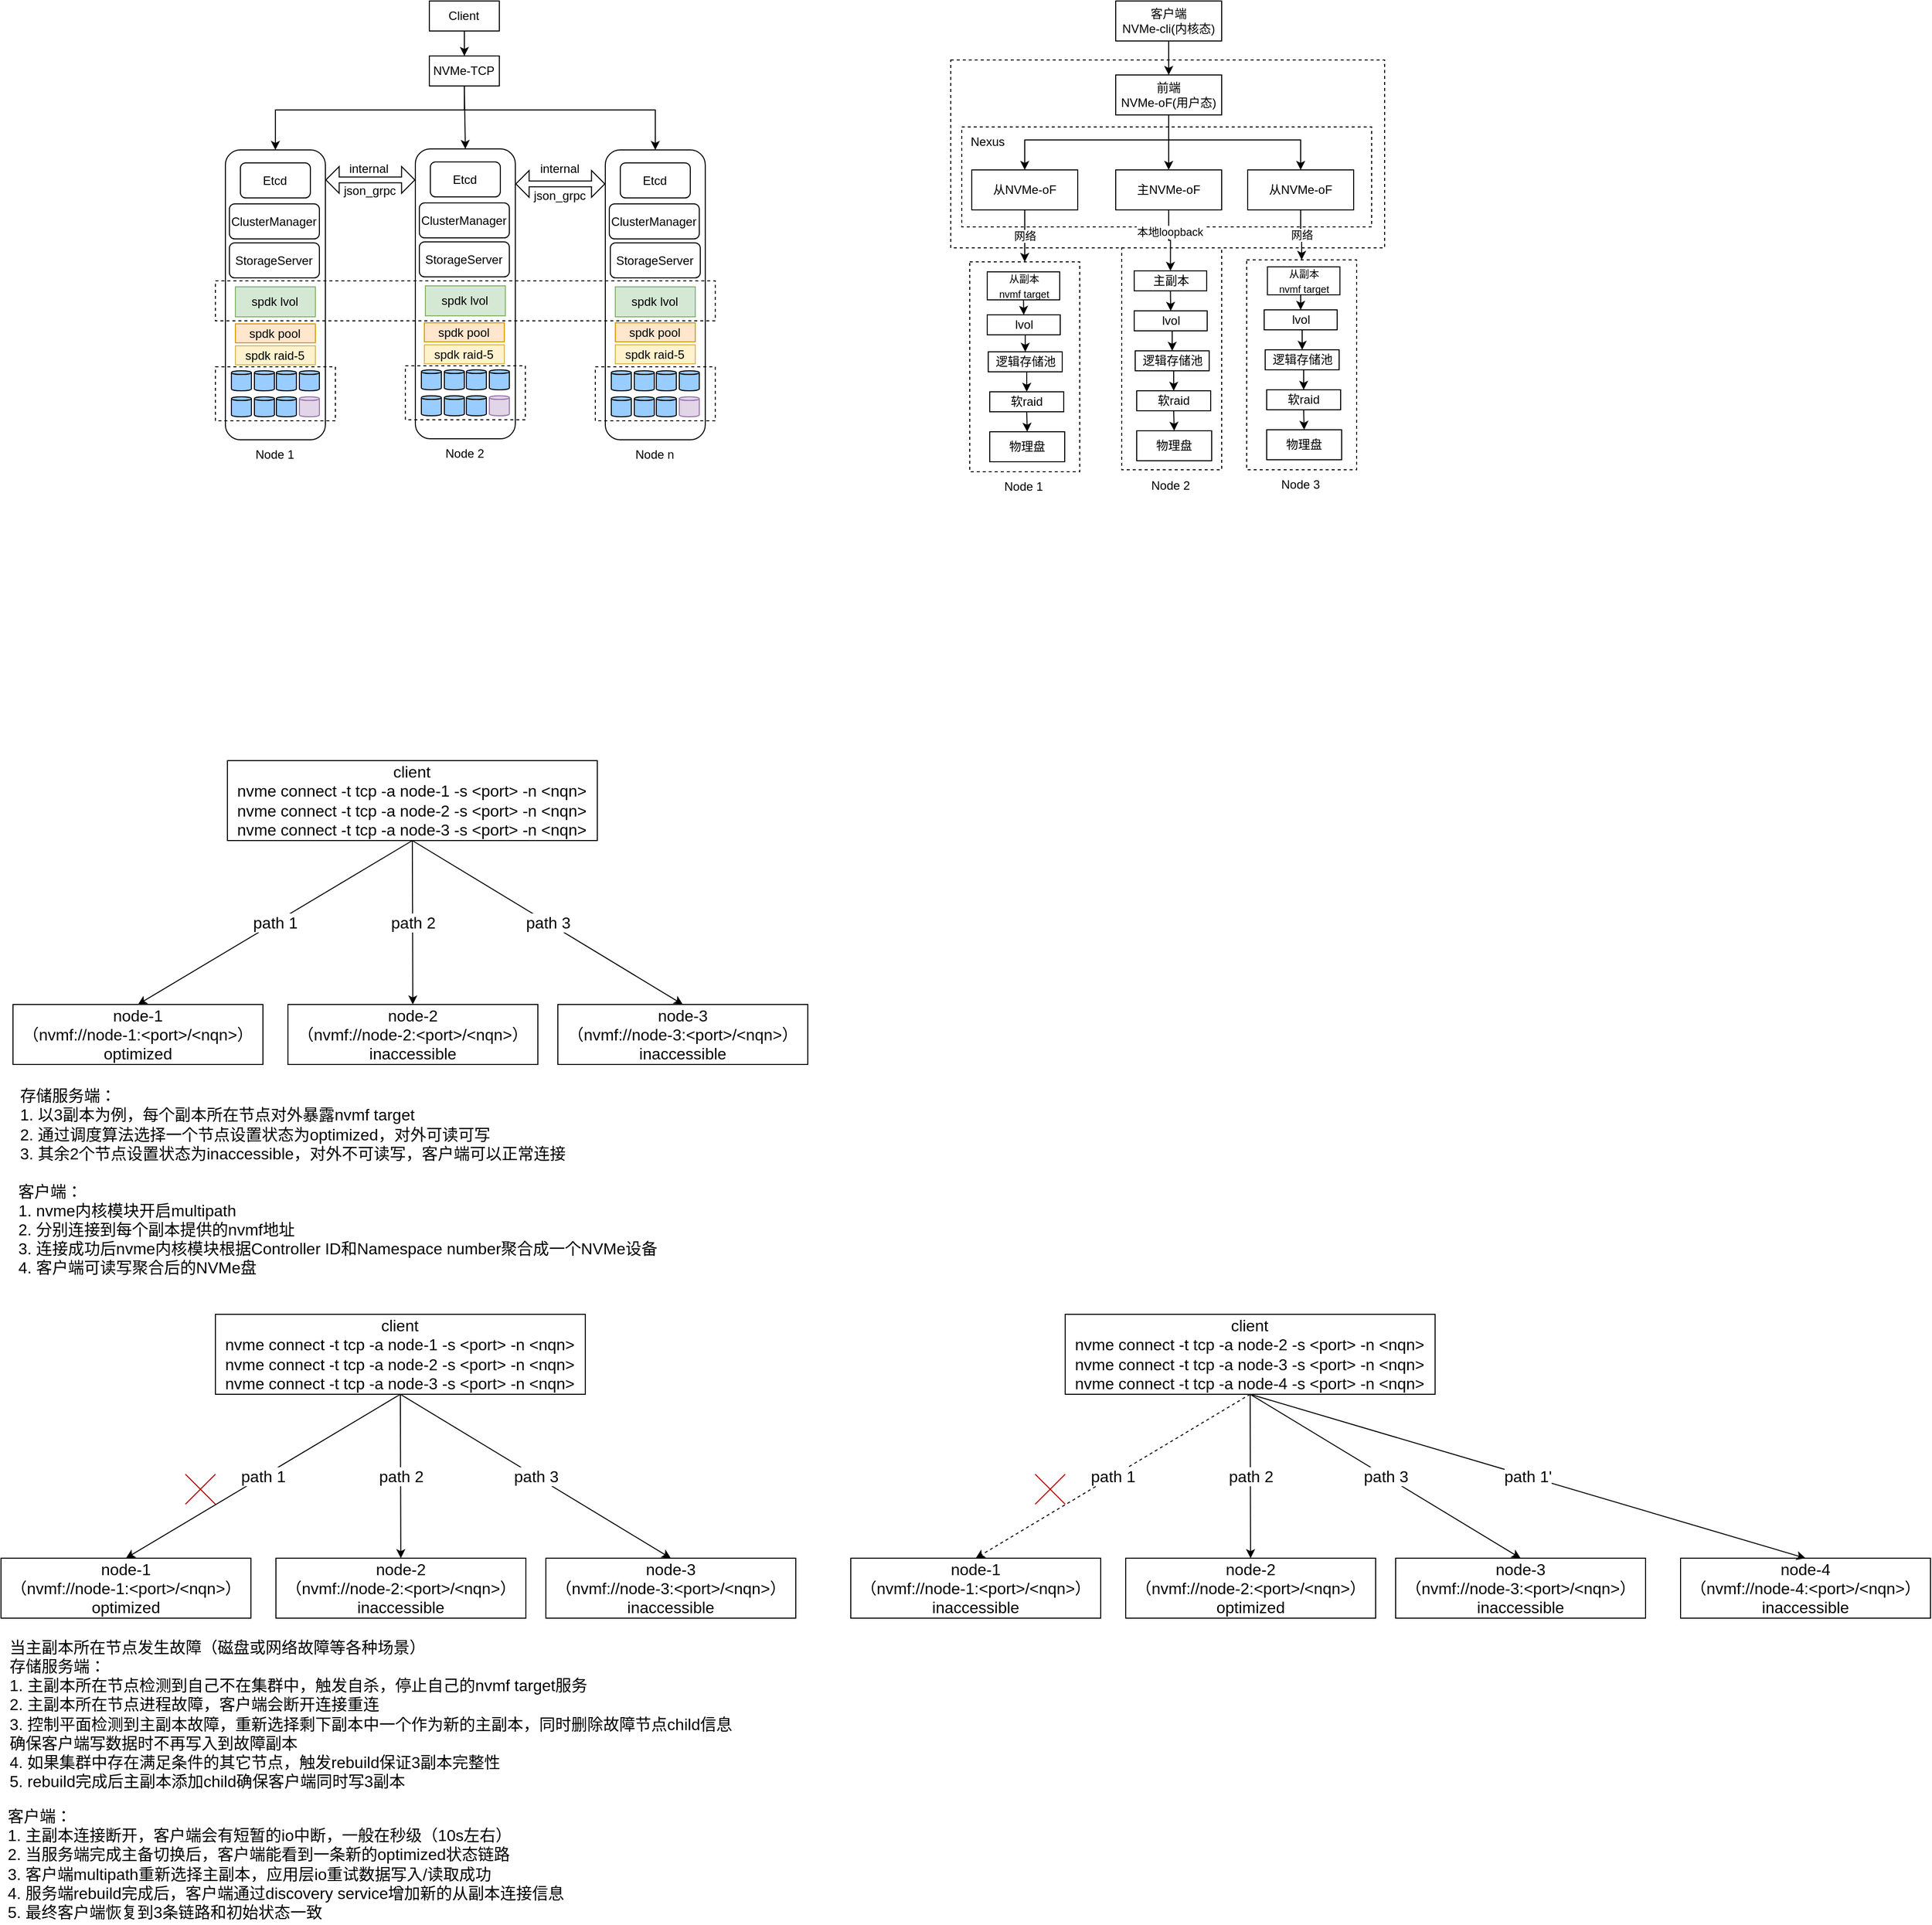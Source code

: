 <mxfile version="18.0.2" type="github">
  <diagram id="Sv_K1uENLjbq1xUSF6ZQ" name="Page-1">
    <mxGraphModel dx="3716" dy="1114" grid="1" gridSize="10" guides="1" tooltips="1" connect="1" arrows="1" fold="1" page="1" pageScale="1" pageWidth="827" pageHeight="1169" math="0" shadow="0">
      <root>
        <mxCell id="0" />
        <mxCell id="1" parent="0" />
        <mxCell id="zR75f5wU07sy2U2_FNKJ-174" value="" style="rounded=0;whiteSpace=wrap;html=1;fillColor=none;dashed=1;" parent="1" vertex="1">
          <mxGeometry x="256" y="319" width="110" height="210" as="geometry" />
        </mxCell>
        <mxCell id="zR75f5wU07sy2U2_FNKJ-187" value="" style="rounded=0;whiteSpace=wrap;html=1;fillColor=none;dashed=1;" parent="1" vertex="1">
          <mxGeometry x="-21" y="321" width="110" height="210" as="geometry" />
        </mxCell>
        <mxCell id="zR75f5wU07sy2U2_FNKJ-133" value="" style="rounded=0;whiteSpace=wrap;html=1;fillColor=none;dashed=1;" parent="1" vertex="1">
          <mxGeometry x="-40" y="119" width="434" height="188" as="geometry" />
        </mxCell>
        <mxCell id="zR75f5wU07sy2U2_FNKJ-131" value="" style="rounded=0;whiteSpace=wrap;html=1;fillColor=none;dashed=1;" parent="1" vertex="1">
          <mxGeometry x="-29" y="186" width="410" height="100" as="geometry" />
        </mxCell>
        <mxCell id="zR75f5wU07sy2U2_FNKJ-89" value="" style="group" parent="1" vertex="1" connectable="0">
          <mxGeometry x="-395.54" y="209" width="120" height="320" as="geometry" />
        </mxCell>
        <mxCell id="zR75f5wU07sy2U2_FNKJ-90" value="" style="rounded=1;whiteSpace=wrap;html=1;" parent="zR75f5wU07sy2U2_FNKJ-89" vertex="1">
          <mxGeometry x="10" width="100" height="290" as="geometry" />
        </mxCell>
        <mxCell id="zR75f5wU07sy2U2_FNKJ-91" value="spdk lvol" style="text;html=1;strokeColor=#82b366;fillColor=#d5e8d4;align=center;verticalAlign=middle;whiteSpace=wrap;rounded=0;" parent="zR75f5wU07sy2U2_FNKJ-89" vertex="1">
          <mxGeometry x="20" y="137" width="80" height="30" as="geometry" />
        </mxCell>
        <mxCell id="zR75f5wU07sy2U2_FNKJ-93" value="" style="group" parent="zR75f5wU07sy2U2_FNKJ-89" vertex="1" connectable="0">
          <mxGeometry x="16" y="221" width="88" height="46" as="geometry" />
        </mxCell>
        <mxCell id="zR75f5wU07sy2U2_FNKJ-94" value="" style="strokeWidth=1;html=1;shape=mxgraph.flowchart.direct_data;whiteSpace=wrap;fillColor=#99CCFF;rotation=-90;" parent="zR75f5wU07sy2U2_FNKJ-93" vertex="1">
          <mxGeometry width="20" height="20" as="geometry" />
        </mxCell>
        <mxCell id="zR75f5wU07sy2U2_FNKJ-95" value="" style="strokeWidth=1;html=1;shape=mxgraph.flowchart.direct_data;whiteSpace=wrap;fillColor=#99CCFF;rotation=-90;" parent="zR75f5wU07sy2U2_FNKJ-93" vertex="1">
          <mxGeometry x="23" width="20" height="20" as="geometry" />
        </mxCell>
        <mxCell id="zR75f5wU07sy2U2_FNKJ-96" value="" style="strokeWidth=1;html=1;shape=mxgraph.flowchart.direct_data;whiteSpace=wrap;fillColor=#99CCFF;rotation=-90;" parent="zR75f5wU07sy2U2_FNKJ-93" vertex="1">
          <mxGeometry x="45" width="20" height="20" as="geometry" />
        </mxCell>
        <mxCell id="zR75f5wU07sy2U2_FNKJ-97" value="" style="strokeWidth=1;html=1;shape=mxgraph.flowchart.direct_data;whiteSpace=wrap;fillColor=#99CCFF;rotation=-90;" parent="zR75f5wU07sy2U2_FNKJ-93" vertex="1">
          <mxGeometry x="68" width="20" height="20" as="geometry" />
        </mxCell>
        <mxCell id="zR75f5wU07sy2U2_FNKJ-98" value="" style="strokeWidth=1;html=1;shape=mxgraph.flowchart.direct_data;whiteSpace=wrap;fillColor=#99CCFF;rotation=-90;" parent="zR75f5wU07sy2U2_FNKJ-93" vertex="1">
          <mxGeometry y="26" width="20" height="20" as="geometry" />
        </mxCell>
        <mxCell id="zR75f5wU07sy2U2_FNKJ-99" value="" style="strokeWidth=1;html=1;shape=mxgraph.flowchart.direct_data;whiteSpace=wrap;fillColor=#99CCFF;rotation=-90;" parent="zR75f5wU07sy2U2_FNKJ-93" vertex="1">
          <mxGeometry x="23" y="26" width="20" height="20" as="geometry" />
        </mxCell>
        <mxCell id="zR75f5wU07sy2U2_FNKJ-100" value="" style="strokeWidth=1;html=1;shape=mxgraph.flowchart.direct_data;whiteSpace=wrap;fillColor=#99CCFF;rotation=-90;" parent="zR75f5wU07sy2U2_FNKJ-93" vertex="1">
          <mxGeometry x="45" y="26" width="20" height="20" as="geometry" />
        </mxCell>
        <mxCell id="zR75f5wU07sy2U2_FNKJ-101" value="" style="strokeWidth=1;html=1;shape=mxgraph.flowchart.direct_data;whiteSpace=wrap;rotation=-90;fillColor=#e1d5e7;strokeColor=#9673a6;" parent="zR75f5wU07sy2U2_FNKJ-93" vertex="1">
          <mxGeometry x="68" y="26" width="20" height="20" as="geometry" />
        </mxCell>
        <mxCell id="zR75f5wU07sy2U2_FNKJ-102" value="" style="rounded=0;whiteSpace=wrap;html=1;fillColor=none;dashed=1;" parent="zR75f5wU07sy2U2_FNKJ-89" vertex="1">
          <mxGeometry y="217" width="120" height="54" as="geometry" />
        </mxCell>
        <mxCell id="zR75f5wU07sy2U2_FNKJ-103" value="Node n" style="text;html=1;strokeColor=none;fillColor=none;align=center;verticalAlign=middle;whiteSpace=wrap;rounded=0;" parent="zR75f5wU07sy2U2_FNKJ-89" vertex="1">
          <mxGeometry x="30" y="290" width="60" height="30" as="geometry" />
        </mxCell>
        <mxCell id="zR75f5wU07sy2U2_FNKJ-105" value="Etcd" style="rounded=1;whiteSpace=wrap;html=1;" parent="zR75f5wU07sy2U2_FNKJ-89" vertex="1">
          <mxGeometry x="25" y="13" width="70" height="35" as="geometry" />
        </mxCell>
        <mxCell id="zR75f5wU07sy2U2_FNKJ-106" value="ClusterManager" style="rounded=1;whiteSpace=wrap;html=1;" parent="zR75f5wU07sy2U2_FNKJ-89" vertex="1">
          <mxGeometry x="14" y="54" width="90" height="35" as="geometry" />
        </mxCell>
        <mxCell id="zR75f5wU07sy2U2_FNKJ-121" value="StorageServer" style="rounded=1;whiteSpace=wrap;html=1;" parent="zR75f5wU07sy2U2_FNKJ-89" vertex="1">
          <mxGeometry x="15" y="93" width="90" height="35" as="geometry" />
        </mxCell>
        <mxCell id="zR75f5wU07sy2U2_FNKJ-68" value="" style="edgeStyle=orthogonalEdgeStyle;rounded=0;orthogonalLoop=1;jettySize=auto;html=1;" parent="1" source="zR75f5wU07sy2U2_FNKJ-8" target="zR75f5wU07sy2U2_FNKJ-67" edge="1">
          <mxGeometry relative="1" as="geometry" />
        </mxCell>
        <mxCell id="zR75f5wU07sy2U2_FNKJ-8" value="Client" style="rounded=0;whiteSpace=wrap;html=1;" parent="1" vertex="1">
          <mxGeometry x="-561.54" y="60" width="70" height="30" as="geometry" />
        </mxCell>
        <mxCell id="zR75f5wU07sy2U2_FNKJ-66" value="" style="shape=flexArrow;endArrow=classic;startArrow=classic;html=1;rounded=0;width=5.714;startSize=4.097;endSize=4.097;" parent="1" edge="1">
          <mxGeometry width="100" height="100" relative="1" as="geometry">
            <mxPoint x="-665.54" y="239" as="sourcePoint" />
            <mxPoint x="-575.54" y="239" as="targetPoint" />
          </mxGeometry>
        </mxCell>
        <mxCell id="zR75f5wU07sy2U2_FNKJ-67" value="NVMe-TCP" style="rounded=0;whiteSpace=wrap;html=1;" parent="1" vertex="1">
          <mxGeometry x="-561.54" y="115" width="70" height="30" as="geometry" />
        </mxCell>
        <mxCell id="zR75f5wU07sy2U2_FNKJ-70" value="" style="group" parent="1" vertex="1" connectable="0">
          <mxGeometry x="-775.54" y="209" width="120" height="320" as="geometry" />
        </mxCell>
        <mxCell id="zR75f5wU07sy2U2_FNKJ-4" value="" style="rounded=1;whiteSpace=wrap;html=1;" parent="zR75f5wU07sy2U2_FNKJ-70" vertex="1">
          <mxGeometry x="10" width="100" height="290" as="geometry" />
        </mxCell>
        <mxCell id="zR75f5wU07sy2U2_FNKJ-12" value="spdk lvol" style="text;html=1;strokeColor=#82b366;fillColor=#d5e8d4;align=center;verticalAlign=middle;whiteSpace=wrap;rounded=0;" parent="zR75f5wU07sy2U2_FNKJ-70" vertex="1">
          <mxGeometry x="20" y="137" width="80" height="30" as="geometry" />
        </mxCell>
        <mxCell id="zR75f5wU07sy2U2_FNKJ-15" value="spdk raid-5" style="text;html=1;strokeColor=#d6b656;fillColor=#fff2cc;align=center;verticalAlign=middle;whiteSpace=wrap;rounded=0;" parent="zR75f5wU07sy2U2_FNKJ-70" vertex="1">
          <mxGeometry x="20" y="196" width="80" height="19" as="geometry" />
        </mxCell>
        <mxCell id="zR75f5wU07sy2U2_FNKJ-37" value="" style="group" parent="zR75f5wU07sy2U2_FNKJ-70" vertex="1" connectable="0">
          <mxGeometry x="16" y="221" width="88" height="46" as="geometry" />
        </mxCell>
        <mxCell id="zR75f5wU07sy2U2_FNKJ-29" value="" style="strokeWidth=1;html=1;shape=mxgraph.flowchart.direct_data;whiteSpace=wrap;fillColor=#99CCFF;rotation=-90;" parent="zR75f5wU07sy2U2_FNKJ-37" vertex="1">
          <mxGeometry width="20" height="20" as="geometry" />
        </mxCell>
        <mxCell id="zR75f5wU07sy2U2_FNKJ-30" value="" style="strokeWidth=1;html=1;shape=mxgraph.flowchart.direct_data;whiteSpace=wrap;fillColor=#99CCFF;rotation=-90;" parent="zR75f5wU07sy2U2_FNKJ-37" vertex="1">
          <mxGeometry x="23" width="20" height="20" as="geometry" />
        </mxCell>
        <mxCell id="zR75f5wU07sy2U2_FNKJ-31" value="" style="strokeWidth=1;html=1;shape=mxgraph.flowchart.direct_data;whiteSpace=wrap;fillColor=#99CCFF;rotation=-90;" parent="zR75f5wU07sy2U2_FNKJ-37" vertex="1">
          <mxGeometry x="45" width="20" height="20" as="geometry" />
        </mxCell>
        <mxCell id="zR75f5wU07sy2U2_FNKJ-32" value="" style="strokeWidth=1;html=1;shape=mxgraph.flowchart.direct_data;whiteSpace=wrap;fillColor=#99CCFF;rotation=-90;" parent="zR75f5wU07sy2U2_FNKJ-37" vertex="1">
          <mxGeometry x="68" width="20" height="20" as="geometry" />
        </mxCell>
        <mxCell id="zR75f5wU07sy2U2_FNKJ-33" value="" style="strokeWidth=1;html=1;shape=mxgraph.flowchart.direct_data;whiteSpace=wrap;fillColor=#99CCFF;rotation=-90;" parent="zR75f5wU07sy2U2_FNKJ-37" vertex="1">
          <mxGeometry y="26" width="20" height="20" as="geometry" />
        </mxCell>
        <mxCell id="zR75f5wU07sy2U2_FNKJ-34" value="" style="strokeWidth=1;html=1;shape=mxgraph.flowchart.direct_data;whiteSpace=wrap;fillColor=#99CCFF;rotation=-90;" parent="zR75f5wU07sy2U2_FNKJ-37" vertex="1">
          <mxGeometry x="23" y="26" width="20" height="20" as="geometry" />
        </mxCell>
        <mxCell id="zR75f5wU07sy2U2_FNKJ-35" value="" style="strokeWidth=1;html=1;shape=mxgraph.flowchart.direct_data;whiteSpace=wrap;fillColor=#99CCFF;rotation=-90;" parent="zR75f5wU07sy2U2_FNKJ-37" vertex="1">
          <mxGeometry x="45" y="26" width="20" height="20" as="geometry" />
        </mxCell>
        <mxCell id="zR75f5wU07sy2U2_FNKJ-36" value="" style="strokeWidth=1;html=1;shape=mxgraph.flowchart.direct_data;whiteSpace=wrap;rotation=-90;fillColor=#e1d5e7;strokeColor=#9673a6;" parent="zR75f5wU07sy2U2_FNKJ-37" vertex="1">
          <mxGeometry x="68" y="26" width="20" height="20" as="geometry" />
        </mxCell>
        <mxCell id="zR75f5wU07sy2U2_FNKJ-56" value="" style="rounded=0;whiteSpace=wrap;html=1;fillColor=none;dashed=1;" parent="zR75f5wU07sy2U2_FNKJ-70" vertex="1">
          <mxGeometry y="217" width="120" height="54" as="geometry" />
        </mxCell>
        <mxCell id="zR75f5wU07sy2U2_FNKJ-62" value="Node 1" style="text;html=1;strokeColor=none;fillColor=none;align=center;verticalAlign=middle;whiteSpace=wrap;rounded=0;" parent="zR75f5wU07sy2U2_FNKJ-70" vertex="1">
          <mxGeometry x="30" y="290" width="60" height="30" as="geometry" />
        </mxCell>
        <mxCell id="zR75f5wU07sy2U2_FNKJ-3" value="StorageServer" style="rounded=1;whiteSpace=wrap;html=1;" parent="zR75f5wU07sy2U2_FNKJ-70" vertex="1">
          <mxGeometry x="14" y="93" width="90" height="35" as="geometry" />
        </mxCell>
        <mxCell id="zR75f5wU07sy2U2_FNKJ-65" value="Etcd" style="rounded=1;whiteSpace=wrap;html=1;" parent="zR75f5wU07sy2U2_FNKJ-70" vertex="1">
          <mxGeometry x="25" y="13" width="70" height="35" as="geometry" />
        </mxCell>
        <mxCell id="zR75f5wU07sy2U2_FNKJ-69" value="ClusterManager" style="rounded=1;whiteSpace=wrap;html=1;" parent="zR75f5wU07sy2U2_FNKJ-70" vertex="1">
          <mxGeometry x="14" y="54" width="90" height="35" as="geometry" />
        </mxCell>
        <mxCell id="zR75f5wU07sy2U2_FNKJ-71" value="" style="group" parent="1" vertex="1" connectable="0">
          <mxGeometry x="-585.54" y="208" width="310" height="320" as="geometry" />
        </mxCell>
        <mxCell id="zR75f5wU07sy2U2_FNKJ-72" value="" style="rounded=1;whiteSpace=wrap;html=1;" parent="zR75f5wU07sy2U2_FNKJ-71" vertex="1">
          <mxGeometry x="10" width="100" height="290" as="geometry" />
        </mxCell>
        <mxCell id="zR75f5wU07sy2U2_FNKJ-73" value="spdk lvol" style="text;html=1;strokeColor=#82b366;fillColor=#d5e8d4;align=center;verticalAlign=middle;whiteSpace=wrap;rounded=0;" parent="zR75f5wU07sy2U2_FNKJ-71" vertex="1">
          <mxGeometry x="20" y="137" width="80" height="30" as="geometry" />
        </mxCell>
        <mxCell id="zR75f5wU07sy2U2_FNKJ-75" value="" style="group" parent="zR75f5wU07sy2U2_FNKJ-71" vertex="1" connectable="0">
          <mxGeometry x="16" y="221" width="88" height="46" as="geometry" />
        </mxCell>
        <mxCell id="zR75f5wU07sy2U2_FNKJ-76" value="" style="strokeWidth=1;html=1;shape=mxgraph.flowchart.direct_data;whiteSpace=wrap;fillColor=#99CCFF;rotation=-90;" parent="zR75f5wU07sy2U2_FNKJ-75" vertex="1">
          <mxGeometry width="20" height="20" as="geometry" />
        </mxCell>
        <mxCell id="zR75f5wU07sy2U2_FNKJ-77" value="" style="strokeWidth=1;html=1;shape=mxgraph.flowchart.direct_data;whiteSpace=wrap;fillColor=#99CCFF;rotation=-90;" parent="zR75f5wU07sy2U2_FNKJ-75" vertex="1">
          <mxGeometry x="23" width="20" height="20" as="geometry" />
        </mxCell>
        <mxCell id="zR75f5wU07sy2U2_FNKJ-78" value="" style="strokeWidth=1;html=1;shape=mxgraph.flowchart.direct_data;whiteSpace=wrap;fillColor=#99CCFF;rotation=-90;" parent="zR75f5wU07sy2U2_FNKJ-75" vertex="1">
          <mxGeometry x="45" width="20" height="20" as="geometry" />
        </mxCell>
        <mxCell id="zR75f5wU07sy2U2_FNKJ-79" value="" style="strokeWidth=1;html=1;shape=mxgraph.flowchart.direct_data;whiteSpace=wrap;fillColor=#99CCFF;rotation=-90;" parent="zR75f5wU07sy2U2_FNKJ-75" vertex="1">
          <mxGeometry x="68" width="20" height="20" as="geometry" />
        </mxCell>
        <mxCell id="zR75f5wU07sy2U2_FNKJ-80" value="" style="strokeWidth=1;html=1;shape=mxgraph.flowchart.direct_data;whiteSpace=wrap;fillColor=#99CCFF;rotation=-90;" parent="zR75f5wU07sy2U2_FNKJ-75" vertex="1">
          <mxGeometry y="26" width="20" height="20" as="geometry" />
        </mxCell>
        <mxCell id="zR75f5wU07sy2U2_FNKJ-81" value="" style="strokeWidth=1;html=1;shape=mxgraph.flowchart.direct_data;whiteSpace=wrap;fillColor=#99CCFF;rotation=-90;" parent="zR75f5wU07sy2U2_FNKJ-75" vertex="1">
          <mxGeometry x="23" y="26" width="20" height="20" as="geometry" />
        </mxCell>
        <mxCell id="zR75f5wU07sy2U2_FNKJ-82" value="" style="strokeWidth=1;html=1;shape=mxgraph.flowchart.direct_data;whiteSpace=wrap;fillColor=#99CCFF;rotation=-90;" parent="zR75f5wU07sy2U2_FNKJ-75" vertex="1">
          <mxGeometry x="45" y="26" width="20" height="20" as="geometry" />
        </mxCell>
        <mxCell id="zR75f5wU07sy2U2_FNKJ-83" value="" style="strokeWidth=1;html=1;shape=mxgraph.flowchart.direct_data;whiteSpace=wrap;rotation=-90;fillColor=#e1d5e7;strokeColor=#9673a6;" parent="zR75f5wU07sy2U2_FNKJ-75" vertex="1">
          <mxGeometry x="68" y="26" width="20" height="20" as="geometry" />
        </mxCell>
        <mxCell id="zR75f5wU07sy2U2_FNKJ-84" value="" style="rounded=0;whiteSpace=wrap;html=1;fillColor=none;dashed=1;" parent="zR75f5wU07sy2U2_FNKJ-71" vertex="1">
          <mxGeometry y="217" width="120" height="54" as="geometry" />
        </mxCell>
        <mxCell id="zR75f5wU07sy2U2_FNKJ-85" value="Node 2" style="text;html=1;strokeColor=none;fillColor=none;align=center;verticalAlign=middle;whiteSpace=wrap;rounded=0;" parent="zR75f5wU07sy2U2_FNKJ-71" vertex="1">
          <mxGeometry x="30" y="290" width="60" height="30" as="geometry" />
        </mxCell>
        <mxCell id="zR75f5wU07sy2U2_FNKJ-87" value="Etcd" style="rounded=1;whiteSpace=wrap;html=1;" parent="zR75f5wU07sy2U2_FNKJ-71" vertex="1">
          <mxGeometry x="25" y="13" width="70" height="35" as="geometry" />
        </mxCell>
        <mxCell id="zR75f5wU07sy2U2_FNKJ-88" value="ClusterManager" style="rounded=1;whiteSpace=wrap;html=1;" parent="zR75f5wU07sy2U2_FNKJ-71" vertex="1">
          <mxGeometry x="14" y="54" width="90" height="35" as="geometry" />
        </mxCell>
        <mxCell id="zR75f5wU07sy2U2_FNKJ-107" value="" style="shape=flexArrow;endArrow=classic;startArrow=classic;html=1;rounded=0;width=5.714;startSize=4.097;endSize=4.097;" parent="zR75f5wU07sy2U2_FNKJ-71" edge="1">
          <mxGeometry width="100" height="100" relative="1" as="geometry">
            <mxPoint x="110" y="35" as="sourcePoint" />
            <mxPoint x="200" y="35" as="targetPoint" />
          </mxGeometry>
        </mxCell>
        <mxCell id="zR75f5wU07sy2U2_FNKJ-18" value="" style="rounded=0;whiteSpace=wrap;html=1;fillColor=none;dashed=1;" parent="zR75f5wU07sy2U2_FNKJ-71" vertex="1">
          <mxGeometry x="-190" y="132" width="500" height="40" as="geometry" />
        </mxCell>
        <mxCell id="zR75f5wU07sy2U2_FNKJ-112" value="internal" style="text;html=1;strokeColor=none;fillColor=none;align=center;verticalAlign=middle;whiteSpace=wrap;rounded=0;" parent="zR75f5wU07sy2U2_FNKJ-71" vertex="1">
          <mxGeometry x="125" y="5" width="60" height="30" as="geometry" />
        </mxCell>
        <mxCell id="zR75f5wU07sy2U2_FNKJ-114" value="json_grpc" style="text;html=1;strokeColor=none;fillColor=none;align=center;verticalAlign=middle;whiteSpace=wrap;rounded=0;" parent="zR75f5wU07sy2U2_FNKJ-71" vertex="1">
          <mxGeometry x="125" y="32" width="60" height="30" as="geometry" />
        </mxCell>
        <mxCell id="zR75f5wU07sy2U2_FNKJ-116" value="spdk pool" style="text;html=1;strokeColor=#d79b00;fillColor=#ffe6cc;align=center;verticalAlign=middle;whiteSpace=wrap;rounded=0;" parent="zR75f5wU07sy2U2_FNKJ-71" vertex="1">
          <mxGeometry x="19" y="174" width="80" height="19" as="geometry" />
        </mxCell>
        <mxCell id="zR75f5wU07sy2U2_FNKJ-117" value="spdk raid-5" style="text;html=1;strokeColor=#d6b656;fillColor=#fff2cc;align=center;verticalAlign=middle;whiteSpace=wrap;rounded=0;" parent="zR75f5wU07sy2U2_FNKJ-71" vertex="1">
          <mxGeometry x="19" y="196" width="80" height="19" as="geometry" />
        </mxCell>
        <mxCell id="zR75f5wU07sy2U2_FNKJ-118" value="spdk raid-5" style="text;html=1;strokeColor=#d6b656;fillColor=#fff2cc;align=center;verticalAlign=middle;whiteSpace=wrap;rounded=0;" parent="zR75f5wU07sy2U2_FNKJ-71" vertex="1">
          <mxGeometry x="210" y="196" width="80" height="19" as="geometry" />
        </mxCell>
        <mxCell id="zR75f5wU07sy2U2_FNKJ-119" value="spdk pool" style="text;html=1;strokeColor=#d79b00;fillColor=#ffe6cc;align=center;verticalAlign=middle;whiteSpace=wrap;rounded=0;" parent="zR75f5wU07sy2U2_FNKJ-71" vertex="1">
          <mxGeometry x="210" y="174" width="80" height="19" as="geometry" />
        </mxCell>
        <mxCell id="zR75f5wU07sy2U2_FNKJ-120" value="StorageServer" style="rounded=1;whiteSpace=wrap;html=1;" parent="zR75f5wU07sy2U2_FNKJ-71" vertex="1">
          <mxGeometry x="14" y="93" width="90" height="35" as="geometry" />
        </mxCell>
        <mxCell id="zR75f5wU07sy2U2_FNKJ-108" value="" style="edgeStyle=elbowEdgeStyle;elbow=vertical;endArrow=classic;html=1;rounded=0;entryX=0.5;entryY=0;entryDx=0;entryDy=0;exitX=0.5;exitY=1;exitDx=0;exitDy=0;" parent="1" source="zR75f5wU07sy2U2_FNKJ-67" target="zR75f5wU07sy2U2_FNKJ-4" edge="1">
          <mxGeometry width="50" height="50" relative="1" as="geometry">
            <mxPoint x="-675.54" y="69" as="sourcePoint" />
            <mxPoint x="-665.54" y="159" as="targetPoint" />
            <Array as="points">
              <mxPoint x="-625.54" y="169" />
            </Array>
          </mxGeometry>
        </mxCell>
        <mxCell id="zR75f5wU07sy2U2_FNKJ-109" value="" style="endArrow=classic;html=1;rounded=0;exitX=0.5;exitY=1;exitDx=0;exitDy=0;entryX=0.5;entryY=0;entryDx=0;entryDy=0;" parent="1" source="zR75f5wU07sy2U2_FNKJ-67" target="zR75f5wU07sy2U2_FNKJ-72" edge="1">
          <mxGeometry width="50" height="50" relative="1" as="geometry">
            <mxPoint x="-275.54" y="149" as="sourcePoint" />
            <mxPoint x="-225.54" y="99" as="targetPoint" />
          </mxGeometry>
        </mxCell>
        <mxCell id="zR75f5wU07sy2U2_FNKJ-110" value="" style="edgeStyle=elbowEdgeStyle;elbow=vertical;endArrow=classic;html=1;rounded=0;exitX=0.5;exitY=1;exitDx=0;exitDy=0;" parent="1" source="zR75f5wU07sy2U2_FNKJ-67" edge="1">
          <mxGeometry width="50" height="50" relative="1" as="geometry">
            <mxPoint x="-516.54" y="150" as="sourcePoint" />
            <mxPoint x="-335.54" y="209" as="targetPoint" />
            <Array as="points">
              <mxPoint x="-615.54" y="169" />
            </Array>
          </mxGeometry>
        </mxCell>
        <mxCell id="zR75f5wU07sy2U2_FNKJ-111" value="internal" style="text;html=1;strokeColor=none;fillColor=none;align=center;verticalAlign=middle;whiteSpace=wrap;rounded=0;" parent="1" vertex="1">
          <mxGeometry x="-651.54" y="213" width="60" height="30" as="geometry" />
        </mxCell>
        <mxCell id="zR75f5wU07sy2U2_FNKJ-113" value="json_grpc" style="text;html=1;strokeColor=none;fillColor=none;align=center;verticalAlign=middle;whiteSpace=wrap;rounded=0;" parent="1" vertex="1">
          <mxGeometry x="-650.54" y="235" width="60" height="30" as="geometry" />
        </mxCell>
        <mxCell id="zR75f5wU07sy2U2_FNKJ-115" value="spdk pool" style="text;html=1;strokeColor=#d79b00;fillColor=#ffe6cc;align=center;verticalAlign=middle;whiteSpace=wrap;rounded=0;" parent="1" vertex="1">
          <mxGeometry x="-755.54" y="383" width="80" height="19" as="geometry" />
        </mxCell>
        <mxCell id="zR75f5wU07sy2U2_FNKJ-128" style="edgeStyle=orthogonalEdgeStyle;rounded=0;orthogonalLoop=1;jettySize=auto;html=1;exitX=0.5;exitY=1;exitDx=0;exitDy=0;entryX=0.5;entryY=0;entryDx=0;entryDy=0;" parent="1" source="zR75f5wU07sy2U2_FNKJ-122" target="zR75f5wU07sy2U2_FNKJ-123" edge="1">
          <mxGeometry relative="1" as="geometry" />
        </mxCell>
        <mxCell id="zR75f5wU07sy2U2_FNKJ-129" style="edgeStyle=orthogonalEdgeStyle;rounded=0;orthogonalLoop=1;jettySize=auto;html=1;entryX=0.5;entryY=0;entryDx=0;entryDy=0;" parent="1" target="zR75f5wU07sy2U2_FNKJ-125" edge="1">
          <mxGeometry relative="1" as="geometry">
            <mxPoint x="178" y="179" as="sourcePoint" />
            <Array as="points">
              <mxPoint x="178" y="199" />
              <mxPoint x="34" y="199" />
            </Array>
          </mxGeometry>
        </mxCell>
        <mxCell id="zR75f5wU07sy2U2_FNKJ-130" style="edgeStyle=orthogonalEdgeStyle;rounded=0;orthogonalLoop=1;jettySize=auto;html=1;entryX=0.5;entryY=0;entryDx=0;entryDy=0;" parent="1" target="zR75f5wU07sy2U2_FNKJ-124" edge="1">
          <mxGeometry relative="1" as="geometry">
            <mxPoint x="178" y="179" as="sourcePoint" />
            <Array as="points">
              <mxPoint x="178" y="199" />
              <mxPoint x="310" y="199" />
            </Array>
          </mxGeometry>
        </mxCell>
        <mxCell id="zR75f5wU07sy2U2_FNKJ-122" value="前端&lt;br&gt;NVMe-oF(用户态)" style="rounded=0;whiteSpace=wrap;html=1;strokeWidth=1;fillColor=#FFFFFF;" parent="1" vertex="1">
          <mxGeometry x="125" y="134" width="106" height="40" as="geometry" />
        </mxCell>
        <mxCell id="zR75f5wU07sy2U2_FNKJ-149" style="edgeStyle=orthogonalEdgeStyle;rounded=0;orthogonalLoop=1;jettySize=auto;html=1;entryX=0.5;entryY=0;entryDx=0;entryDy=0;" parent="1" source="zR75f5wU07sy2U2_FNKJ-123" target="zR75f5wU07sy2U2_FNKJ-134" edge="1">
          <mxGeometry relative="1" as="geometry" />
        </mxCell>
        <mxCell id="zR75f5wU07sy2U2_FNKJ-151" value="本地loopback" style="edgeLabel;html=1;align=center;verticalAlign=middle;resizable=0;points=[];" parent="zR75f5wU07sy2U2_FNKJ-149" vertex="1" connectable="0">
          <mxGeometry x="-0.312" y="1" relative="1" as="geometry">
            <mxPoint as="offset" />
          </mxGeometry>
        </mxCell>
        <mxCell id="zR75f5wU07sy2U2_FNKJ-123" value="主NVMe-oF" style="rounded=0;whiteSpace=wrap;html=1;strokeWidth=1;fillColor=#FFFFFF;" parent="1" vertex="1">
          <mxGeometry x="125" y="229" width="106" height="40" as="geometry" />
        </mxCell>
        <mxCell id="zR75f5wU07sy2U2_FNKJ-191" value="网络" style="edgeStyle=orthogonalEdgeStyle;rounded=0;orthogonalLoop=1;jettySize=auto;html=1;exitX=0.5;exitY=1;exitDx=0;exitDy=0;" parent="1" source="zR75f5wU07sy2U2_FNKJ-124" target="zR75f5wU07sy2U2_FNKJ-174" edge="1">
          <mxGeometry relative="1" as="geometry">
            <mxPoint x="461" y="319" as="targetPoint" />
          </mxGeometry>
        </mxCell>
        <mxCell id="zR75f5wU07sy2U2_FNKJ-124" value="从NVMe-oF" style="rounded=0;whiteSpace=wrap;html=1;strokeWidth=1;fillColor=#FFFFFF;" parent="1" vertex="1">
          <mxGeometry x="257" y="229" width="106" height="40" as="geometry" />
        </mxCell>
        <mxCell id="zR75f5wU07sy2U2_FNKJ-190" value="网络" style="edgeStyle=orthogonalEdgeStyle;rounded=0;orthogonalLoop=1;jettySize=auto;html=1;exitX=0.5;exitY=1;exitDx=0;exitDy=0;entryX=0.5;entryY=0;entryDx=0;entryDy=0;" parent="1" source="zR75f5wU07sy2U2_FNKJ-125" target="zR75f5wU07sy2U2_FNKJ-187" edge="1">
          <mxGeometry relative="1" as="geometry" />
        </mxCell>
        <mxCell id="zR75f5wU07sy2U2_FNKJ-125" value="从NVMe-oF" style="rounded=0;whiteSpace=wrap;html=1;strokeWidth=1;fillColor=#FFFFFF;" parent="1" vertex="1">
          <mxGeometry x="-19" y="229" width="106" height="40" as="geometry" />
        </mxCell>
        <mxCell id="zR75f5wU07sy2U2_FNKJ-127" style="edgeStyle=orthogonalEdgeStyle;rounded=0;orthogonalLoop=1;jettySize=auto;html=1;exitX=0.5;exitY=1;exitDx=0;exitDy=0;entryX=0.5;entryY=0;entryDx=0;entryDy=0;" parent="1" source="zR75f5wU07sy2U2_FNKJ-126" target="zR75f5wU07sy2U2_FNKJ-122" edge="1">
          <mxGeometry relative="1" as="geometry" />
        </mxCell>
        <mxCell id="zR75f5wU07sy2U2_FNKJ-126" value="客户端&lt;br&gt;NVMe-cli(内核态)" style="rounded=0;whiteSpace=wrap;html=1;strokeWidth=1;fillColor=#FFFFFF;" parent="1" vertex="1">
          <mxGeometry x="125" y="60" width="106" height="40" as="geometry" />
        </mxCell>
        <mxCell id="zR75f5wU07sy2U2_FNKJ-132" value="Nexus" style="text;html=1;strokeColor=none;fillColor=none;align=center;verticalAlign=middle;whiteSpace=wrap;rounded=0;" parent="1" vertex="1">
          <mxGeometry x="-33" y="186" width="60" height="30" as="geometry" />
        </mxCell>
        <mxCell id="zR75f5wU07sy2U2_FNKJ-134" value="主副本" style="rounded=0;whiteSpace=wrap;html=1;strokeColor=#000000;strokeWidth=1;fillColor=#FFFFFF;" parent="1" vertex="1">
          <mxGeometry x="143.5" y="330" width="72.5" height="20" as="geometry" />
        </mxCell>
        <mxCell id="zR75f5wU07sy2U2_FNKJ-135" value="lvol" style="whiteSpace=wrap;html=1;rounded=0;strokeColor=#000000;strokeWidth=1;fillColor=#FFFFFF;" parent="1" vertex="1">
          <mxGeometry x="143.5" y="370" width="73" height="20" as="geometry" />
        </mxCell>
        <mxCell id="zR75f5wU07sy2U2_FNKJ-144" style="edgeStyle=orthogonalEdgeStyle;rounded=0;orthogonalLoop=1;jettySize=auto;html=1;exitX=0.5;exitY=1;exitDx=0;exitDy=0;entryX=0.5;entryY=0;entryDx=0;entryDy=0;" parent="1" source="zR75f5wU07sy2U2_FNKJ-134" target="zR75f5wU07sy2U2_FNKJ-135" edge="1">
          <mxGeometry relative="1" as="geometry" />
        </mxCell>
        <mxCell id="zR75f5wU07sy2U2_FNKJ-138" value="逻辑存储池" style="whiteSpace=wrap;html=1;rounded=0;strokeColor=#000000;strokeWidth=1;fillColor=#FFFFFF;" parent="1" vertex="1">
          <mxGeometry x="144.5" y="410" width="74" height="20" as="geometry" />
        </mxCell>
        <mxCell id="zR75f5wU07sy2U2_FNKJ-143" style="edgeStyle=orthogonalEdgeStyle;rounded=0;orthogonalLoop=1;jettySize=auto;html=1;exitX=0.5;exitY=1;exitDx=0;exitDy=0;entryX=0.5;entryY=0;entryDx=0;entryDy=0;" parent="1" source="zR75f5wU07sy2U2_FNKJ-135" target="zR75f5wU07sy2U2_FNKJ-138" edge="1">
          <mxGeometry relative="1" as="geometry" />
        </mxCell>
        <mxCell id="zR75f5wU07sy2U2_FNKJ-139" value="软raid" style="whiteSpace=wrap;html=1;rounded=0;strokeColor=#000000;strokeWidth=1;fillColor=#FFFFFF;" parent="1" vertex="1">
          <mxGeometry x="146" y="450" width="74" height="20" as="geometry" />
        </mxCell>
        <mxCell id="zR75f5wU07sy2U2_FNKJ-145" style="edgeStyle=orthogonalEdgeStyle;rounded=0;orthogonalLoop=1;jettySize=auto;html=1;exitX=0.5;exitY=1;exitDx=0;exitDy=0;entryX=0.5;entryY=0;entryDx=0;entryDy=0;" parent="1" source="zR75f5wU07sy2U2_FNKJ-138" target="zR75f5wU07sy2U2_FNKJ-139" edge="1">
          <mxGeometry relative="1" as="geometry" />
        </mxCell>
        <mxCell id="zR75f5wU07sy2U2_FNKJ-140" value="物理盘" style="whiteSpace=wrap;html=1;rounded=0;strokeColor=#000000;strokeWidth=1;fillColor=#FFFFFF;" parent="1" vertex="1">
          <mxGeometry x="146" y="490" width="75" height="30" as="geometry" />
        </mxCell>
        <mxCell id="zR75f5wU07sy2U2_FNKJ-146" style="edgeStyle=orthogonalEdgeStyle;rounded=0;orthogonalLoop=1;jettySize=auto;html=1;exitX=0.5;exitY=1;exitDx=0;exitDy=0;entryX=0.5;entryY=0;entryDx=0;entryDy=0;" parent="1" source="zR75f5wU07sy2U2_FNKJ-139" target="zR75f5wU07sy2U2_FNKJ-140" edge="1">
          <mxGeometry relative="1" as="geometry" />
        </mxCell>
        <mxCell id="zR75f5wU07sy2U2_FNKJ-148" value="" style="rounded=0;whiteSpace=wrap;html=1;fillColor=none;dashed=1;" parent="1" vertex="1">
          <mxGeometry x="131" y="307" width="100" height="222" as="geometry" />
        </mxCell>
        <mxCell id="zR75f5wU07sy2U2_FNKJ-150" value="Node 2" style="text;html=1;strokeColor=none;fillColor=none;align=center;verticalAlign=middle;whiteSpace=wrap;rounded=0;" parent="1" vertex="1">
          <mxGeometry x="149.75" y="530" width="60" height="30" as="geometry" />
        </mxCell>
        <mxCell id="zR75f5wU07sy2U2_FNKJ-178" value="&lt;font style=&quot;font-size: 10px&quot;&gt;从副本&lt;br&gt;nvmf target&lt;/font&gt;" style="rounded=0;whiteSpace=wrap;html=1;strokeColor=#000000;strokeWidth=1;fillColor=#FFFFFF;" parent="1" vertex="1">
          <mxGeometry x="-3.5" y="331" width="72.5" height="28" as="geometry" />
        </mxCell>
        <mxCell id="zR75f5wU07sy2U2_FNKJ-179" value="lvol" style="whiteSpace=wrap;html=1;rounded=0;strokeColor=#000000;strokeWidth=1;fillColor=#FFFFFF;" parent="1" vertex="1">
          <mxGeometry x="-3.5" y="374" width="73" height="20" as="geometry" />
        </mxCell>
        <mxCell id="zR75f5wU07sy2U2_FNKJ-180" style="edgeStyle=orthogonalEdgeStyle;rounded=0;orthogonalLoop=1;jettySize=auto;html=1;exitX=0.5;exitY=1;exitDx=0;exitDy=0;entryX=0.5;entryY=0;entryDx=0;entryDy=0;" parent="1" source="zR75f5wU07sy2U2_FNKJ-178" target="zR75f5wU07sy2U2_FNKJ-179" edge="1">
          <mxGeometry relative="1" as="geometry" />
        </mxCell>
        <mxCell id="zR75f5wU07sy2U2_FNKJ-181" value="逻辑存储池" style="whiteSpace=wrap;html=1;rounded=0;strokeColor=#000000;strokeWidth=1;fillColor=#FFFFFF;" parent="1" vertex="1">
          <mxGeometry x="-2.5" y="411" width="74" height="20" as="geometry" />
        </mxCell>
        <mxCell id="zR75f5wU07sy2U2_FNKJ-182" style="edgeStyle=orthogonalEdgeStyle;rounded=0;orthogonalLoop=1;jettySize=auto;html=1;exitX=0.5;exitY=1;exitDx=0;exitDy=0;entryX=0.5;entryY=0;entryDx=0;entryDy=0;" parent="1" source="zR75f5wU07sy2U2_FNKJ-179" target="zR75f5wU07sy2U2_FNKJ-181" edge="1">
          <mxGeometry relative="1" as="geometry" />
        </mxCell>
        <mxCell id="zR75f5wU07sy2U2_FNKJ-183" value="软raid" style="whiteSpace=wrap;html=1;rounded=0;strokeColor=#000000;strokeWidth=1;fillColor=#FFFFFF;" parent="1" vertex="1">
          <mxGeometry x="-1" y="451" width="74" height="20" as="geometry" />
        </mxCell>
        <mxCell id="zR75f5wU07sy2U2_FNKJ-184" style="edgeStyle=orthogonalEdgeStyle;rounded=0;orthogonalLoop=1;jettySize=auto;html=1;exitX=0.5;exitY=1;exitDx=0;exitDy=0;entryX=0.5;entryY=0;entryDx=0;entryDy=0;" parent="1" source="zR75f5wU07sy2U2_FNKJ-181" target="zR75f5wU07sy2U2_FNKJ-183" edge="1">
          <mxGeometry relative="1" as="geometry" />
        </mxCell>
        <mxCell id="zR75f5wU07sy2U2_FNKJ-185" value="物理盘" style="whiteSpace=wrap;html=1;rounded=0;strokeColor=#000000;strokeWidth=1;fillColor=#FFFFFF;" parent="1" vertex="1">
          <mxGeometry x="-1" y="491" width="75" height="30" as="geometry" />
        </mxCell>
        <mxCell id="zR75f5wU07sy2U2_FNKJ-186" style="edgeStyle=orthogonalEdgeStyle;rounded=0;orthogonalLoop=1;jettySize=auto;html=1;exitX=0.5;exitY=1;exitDx=0;exitDy=0;entryX=0.5;entryY=0;entryDx=0;entryDy=0;" parent="1" source="zR75f5wU07sy2U2_FNKJ-183" target="zR75f5wU07sy2U2_FNKJ-185" edge="1">
          <mxGeometry relative="1" as="geometry" />
        </mxCell>
        <mxCell id="zR75f5wU07sy2U2_FNKJ-188" value="Node 1" style="text;html=1;strokeColor=none;fillColor=none;align=center;verticalAlign=middle;whiteSpace=wrap;rounded=0;" parent="1" vertex="1">
          <mxGeometry x="2.75" y="531" width="60" height="30" as="geometry" />
        </mxCell>
        <mxCell id="zR75f5wU07sy2U2_FNKJ-192" value="&lt;font style=&quot;font-size: 10px&quot;&gt;从副本&lt;br&gt;nvmf target&lt;/font&gt;" style="rounded=0;whiteSpace=wrap;html=1;strokeColor=#000000;strokeWidth=1;fillColor=#FFFFFF;" parent="1" vertex="1">
          <mxGeometry x="276.75" y="326" width="72.5" height="28" as="geometry" />
        </mxCell>
        <mxCell id="zR75f5wU07sy2U2_FNKJ-166" value="lvol" style="whiteSpace=wrap;html=1;rounded=0;strokeColor=#000000;strokeWidth=1;fillColor=#FFFFFF;" parent="1" vertex="1">
          <mxGeometry x="273.5" y="369" width="73" height="20" as="geometry" />
        </mxCell>
        <mxCell id="zR75f5wU07sy2U2_FNKJ-167" style="edgeStyle=orthogonalEdgeStyle;rounded=0;orthogonalLoop=1;jettySize=auto;html=1;exitX=0.5;exitY=1;exitDx=0;exitDy=0;entryX=0.5;entryY=0;entryDx=0;entryDy=0;" parent="1" source="zR75f5wU07sy2U2_FNKJ-192" target="zR75f5wU07sy2U2_FNKJ-166" edge="1">
          <mxGeometry relative="1" as="geometry">
            <mxPoint x="309.75" y="349" as="sourcePoint" />
          </mxGeometry>
        </mxCell>
        <mxCell id="zR75f5wU07sy2U2_FNKJ-168" value="逻辑存储池" style="whiteSpace=wrap;html=1;rounded=0;strokeColor=#000000;strokeWidth=1;fillColor=#FFFFFF;" parent="1" vertex="1">
          <mxGeometry x="274.5" y="409" width="74" height="20" as="geometry" />
        </mxCell>
        <mxCell id="zR75f5wU07sy2U2_FNKJ-169" style="edgeStyle=orthogonalEdgeStyle;rounded=0;orthogonalLoop=1;jettySize=auto;html=1;exitX=0.5;exitY=1;exitDx=0;exitDy=0;entryX=0.5;entryY=0;entryDx=0;entryDy=0;" parent="1" source="zR75f5wU07sy2U2_FNKJ-166" target="zR75f5wU07sy2U2_FNKJ-168" edge="1">
          <mxGeometry relative="1" as="geometry" />
        </mxCell>
        <mxCell id="zR75f5wU07sy2U2_FNKJ-170" value="软raid" style="whiteSpace=wrap;html=1;rounded=0;strokeColor=#000000;strokeWidth=1;fillColor=#FFFFFF;" parent="1" vertex="1">
          <mxGeometry x="276" y="449" width="74" height="20" as="geometry" />
        </mxCell>
        <mxCell id="zR75f5wU07sy2U2_FNKJ-171" style="edgeStyle=orthogonalEdgeStyle;rounded=0;orthogonalLoop=1;jettySize=auto;html=1;exitX=0.5;exitY=1;exitDx=0;exitDy=0;entryX=0.5;entryY=0;entryDx=0;entryDy=0;" parent="1" source="zR75f5wU07sy2U2_FNKJ-168" target="zR75f5wU07sy2U2_FNKJ-170" edge="1">
          <mxGeometry relative="1" as="geometry" />
        </mxCell>
        <mxCell id="zR75f5wU07sy2U2_FNKJ-172" value="物理盘" style="whiteSpace=wrap;html=1;rounded=0;strokeColor=#000000;strokeWidth=1;fillColor=#FFFFFF;" parent="1" vertex="1">
          <mxGeometry x="276" y="489" width="75" height="30" as="geometry" />
        </mxCell>
        <mxCell id="zR75f5wU07sy2U2_FNKJ-173" style="edgeStyle=orthogonalEdgeStyle;rounded=0;orthogonalLoop=1;jettySize=auto;html=1;exitX=0.5;exitY=1;exitDx=0;exitDy=0;entryX=0.5;entryY=0;entryDx=0;entryDy=0;" parent="1" source="zR75f5wU07sy2U2_FNKJ-170" target="zR75f5wU07sy2U2_FNKJ-172" edge="1">
          <mxGeometry relative="1" as="geometry" />
        </mxCell>
        <mxCell id="zR75f5wU07sy2U2_FNKJ-175" value="Node 3" style="text;html=1;strokeColor=none;fillColor=none;align=center;verticalAlign=middle;whiteSpace=wrap;rounded=0;" parent="1" vertex="1">
          <mxGeometry x="279.75" y="529" width="60" height="30" as="geometry" />
        </mxCell>
        <mxCell id="lCX16vnIdNITKf82VVHz-1" value="" style="shape=umlDestroy;fillColor=#e51400;fontColor=#ffffff;strokeColor=#B20000;fontSize=16;" vertex="1" parent="1">
          <mxGeometry x="-805.54" y="1534" width="30" height="30" as="geometry" />
        </mxCell>
        <mxCell id="lCX16vnIdNITKf82VVHz-2" value="&lt;div style=&quot;text-align: left; font-size: 16px;&quot;&gt;&lt;font style=&quot;font-size: 16px;&quot;&gt;存储服务端：&lt;/font&gt;&lt;/div&gt;&lt;div style=&quot;text-align: left; font-size: 16px;&quot;&gt;&lt;font style=&quot;font-size: 16px;&quot;&gt;&lt;span style=&quot;font-size: 16px;&quot;&gt;1. 以3副本为例，每个副本所在节点对外暴露nvmf target&lt;/span&gt;&lt;br style=&quot;font-size: 16px;&quot;&gt;&lt;/font&gt;&lt;/div&gt;&lt;div style=&quot;text-align: left; font-size: 16px;&quot;&gt;&lt;span style=&quot;font-size: 16px;&quot;&gt;&lt;font style=&quot;font-size: 16px;&quot;&gt;2. 通过调度算法选择一个节点设置状态为optimized，对外可读可写&lt;/font&gt;&lt;/span&gt;&lt;/div&gt;&lt;div style=&quot;text-align: left; font-size: 16px;&quot;&gt;&lt;font style=&quot;font-size: 16px;&quot;&gt;3. 其余2个节点设置状态为inaccessible，对外不可读写，客户端可以正常连接&lt;/font&gt;&lt;/div&gt;" style="text;html=1;strokeColor=none;fillColor=none;align=center;verticalAlign=middle;whiteSpace=wrap;rounded=0;fontSize=16;" vertex="1" parent="1">
          <mxGeometry x="-978" y="1144" width="560" height="80" as="geometry" />
        </mxCell>
        <mxCell id="lCX16vnIdNITKf82VVHz-3" value="&lt;div style=&quot;text-align: left ; font-size: 16px&quot;&gt;&lt;font style=&quot;font-size: 16px&quot;&gt;客户端：&lt;/font&gt;&lt;/div&gt;&lt;div style=&quot;text-align: left ; font-size: 16px&quot;&gt;&lt;span style=&quot;font-size: 16px&quot;&gt;&lt;font style=&quot;font-size: 16px&quot;&gt;1. nvme内核模块开启multipath&lt;/font&gt;&lt;/span&gt;&lt;/div&gt;&lt;div style=&quot;text-align: left ; font-size: 16px&quot;&gt;&lt;span style=&quot;font-size: 16px&quot;&gt;&lt;font style=&quot;font-size: 16px&quot;&gt;2. 分别连接到每个副本提供的nvmf地址&lt;br style=&quot;font-size: 16px&quot;&gt;&lt;/font&gt;&lt;/span&gt;&lt;/div&gt;&lt;div style=&quot;text-align: left ; font-size: 16px&quot;&gt;&lt;font style=&quot;font-size: 16px&quot;&gt;3. 连接成功后nvme内核模块根据Controller ID和Namespace number聚合成一个NVMe设备&lt;/font&gt;&lt;/div&gt;&lt;div style=&quot;text-align: left ; font-size: 16px&quot;&gt;&lt;font style=&quot;font-size: 16px&quot;&gt;4. 客户端可读写聚合后的NVMe盘&lt;/font&gt;&lt;/div&gt;" style="text;html=1;strokeColor=none;fillColor=none;align=center;verticalAlign=middle;whiteSpace=wrap;rounded=0;fontSize=16;" vertex="1" parent="1">
          <mxGeometry x="-978" y="1238.5" width="650" height="100" as="geometry" />
        </mxCell>
        <mxCell id="lCX16vnIdNITKf82VVHz-4" value="path 1" style="edgeStyle=none;html=1;exitX=0.5;exitY=1;exitDx=0;exitDy=0;entryX=0.5;entryY=0;entryDx=0;entryDy=0;fontSize=16;" edge="1" parent="1" source="lCX16vnIdNITKf82VVHz-7" target="lCX16vnIdNITKf82VVHz-8">
          <mxGeometry relative="1" as="geometry" />
        </mxCell>
        <mxCell id="lCX16vnIdNITKf82VVHz-5" value="path 2" style="edgeStyle=none;html=1;exitX=0.5;exitY=1;exitDx=0;exitDy=0;fontSize=16;" edge="1" parent="1" source="lCX16vnIdNITKf82VVHz-7" target="lCX16vnIdNITKf82VVHz-9">
          <mxGeometry relative="1" as="geometry" />
        </mxCell>
        <mxCell id="lCX16vnIdNITKf82VVHz-6" value="path 3" style="edgeStyle=none;html=1;exitX=0.5;exitY=1;exitDx=0;exitDy=0;entryX=0.5;entryY=0;entryDx=0;entryDy=0;fontSize=16;" edge="1" parent="1" source="lCX16vnIdNITKf82VVHz-7" target="lCX16vnIdNITKf82VVHz-10">
          <mxGeometry relative="1" as="geometry" />
        </mxCell>
        <mxCell id="lCX16vnIdNITKf82VVHz-7" value="client&lt;br style=&quot;font-size: 16px;&quot;&gt;nvme connect -t tcp -a node-1 -s &amp;lt;port&amp;gt; -n &amp;lt;nqn&amp;gt;&lt;br style=&quot;font-size: 16px;&quot;&gt;nvme connect -t tcp -a node-2 -s &amp;lt;port&amp;gt; -n &amp;lt;nqn&amp;gt;&lt;br style=&quot;font-size: 16px;&quot;&gt;nvme connect -t tcp -a node-3 -s &amp;lt;port&amp;gt; -n &amp;lt;nqn&amp;gt;" style="rounded=0;whiteSpace=wrap;html=1;fontSize=16;" vertex="1" parent="1">
          <mxGeometry x="-775.54" y="1374" width="370" height="80" as="geometry" />
        </mxCell>
        <mxCell id="lCX16vnIdNITKf82VVHz-8" value="node-1&lt;br style=&quot;font-size: 16px;&quot;&gt;（nvmf://node-1:&amp;lt;port&amp;gt;/&amp;lt;nqn&amp;gt;）&lt;br style=&quot;font-size: 16px;&quot;&gt;optimized" style="rounded=0;whiteSpace=wrap;html=1;fontSize=16;" vertex="1" parent="1">
          <mxGeometry x="-990" y="1618" width="250" height="60" as="geometry" />
        </mxCell>
        <mxCell id="lCX16vnIdNITKf82VVHz-9" value="node-2&lt;br style=&quot;font-size: 16px;&quot;&gt;（nvmf://node-2:&amp;lt;port&amp;gt;/&amp;lt;nqn&amp;gt;）&lt;br style=&quot;font-size: 16px;&quot;&gt;inaccessible" style="rounded=0;whiteSpace=wrap;html=1;fontSize=16;" vertex="1" parent="1">
          <mxGeometry x="-715" y="1618" width="250" height="60" as="geometry" />
        </mxCell>
        <mxCell id="lCX16vnIdNITKf82VVHz-10" value="node-3&lt;br style=&quot;font-size: 16px;&quot;&gt;（nvmf://node-3:&amp;lt;port&amp;gt;/&amp;lt;nqn&amp;gt;）&lt;br style=&quot;font-size: 16px;&quot;&gt;inaccessible" style="rounded=0;whiteSpace=wrap;html=1;fontSize=16;" vertex="1" parent="1">
          <mxGeometry x="-445" y="1618" width="250" height="60" as="geometry" />
        </mxCell>
        <mxCell id="lCX16vnIdNITKf82VVHz-11" value="&lt;div style=&quot;text-align: left ; font-size: 16px&quot;&gt;&lt;span&gt;当主副本所在节点发生故障（磁盘或网络故障等各种场景）&lt;/span&gt;&lt;br&gt;&lt;/div&gt;&lt;div style=&quot;text-align: left ; font-size: 16px&quot;&gt;&lt;font style=&quot;font-size: 16px&quot;&gt;存储服务端：&lt;/font&gt;&lt;/div&gt;&lt;div style=&quot;text-align: left ; font-size: 16px&quot;&gt;&lt;font style=&quot;font-size: 16px&quot;&gt;&lt;span style=&quot;font-size: 16px&quot;&gt;1. 主副本所在节点检测到自己不在集群中，触发自杀，停止自己的nvmf target服务&lt;br&gt;&lt;/span&gt;&lt;/font&gt;&lt;/div&gt;&lt;div style=&quot;text-align: left ; font-size: 16px&quot;&gt;&lt;font style=&quot;font-size: 16px&quot;&gt;&lt;span style=&quot;font-size: 16px&quot;&gt;2. 主副本所在节点进程故障，客户端会断开连接重连&lt;/span&gt;&lt;/font&gt;&lt;/div&gt;&lt;div style=&quot;text-align: left ; font-size: 16px&quot;&gt;&lt;font style=&quot;font-size: 16px&quot;&gt;&lt;span style=&quot;font-size: 16px&quot;&gt;3. 控制平面检测到主副本故障，重新选择剩下副本中一个作为新的主副本，同时删除故障节点child信息&lt;/span&gt;&lt;/font&gt;&lt;/div&gt;&lt;div style=&quot;text-align: left ; font-size: 16px&quot;&gt;&lt;font style=&quot;font-size: 16px&quot;&gt;&lt;span style=&quot;font-size: 16px&quot;&gt;确保客户端写数据时不再写入到故障副本&lt;/span&gt;&lt;/font&gt;&lt;/div&gt;&lt;div style=&quot;text-align: left ; font-size: 16px&quot;&gt;&lt;font style=&quot;font-size: 16px&quot;&gt;&lt;span style=&quot;font-size: 16px&quot;&gt;4. 如果集群中存在满足条件的其它节点，触发rebuild保证3副本完整性&lt;/span&gt;&lt;/font&gt;&lt;/div&gt;&lt;div style=&quot;text-align: left ; font-size: 16px&quot;&gt;&lt;font style=&quot;font-size: 16px&quot;&gt;&lt;span style=&quot;font-size: 16px&quot;&gt;5. rebuild完成后主副本添加child确保客户端同时写3副本&lt;/span&gt;&lt;/font&gt;&lt;/div&gt;" style="text;html=1;strokeColor=none;fillColor=none;align=center;verticalAlign=middle;whiteSpace=wrap;rounded=0;fontSize=16;" vertex="1" parent="1">
          <mxGeometry x="-990" y="1694" width="740" height="160" as="geometry" />
        </mxCell>
        <mxCell id="lCX16vnIdNITKf82VVHz-12" value="&lt;div style=&quot;text-align: left ; font-size: 16px&quot;&gt;&lt;font style=&quot;font-size: 16px&quot;&gt;客户端：&lt;/font&gt;&lt;/div&gt;&lt;div style=&quot;text-align: left ; font-size: 16px&quot;&gt;&lt;span style=&quot;font-size: 16px&quot;&gt;&lt;font style=&quot;font-size: 16px&quot;&gt;1. 主副本连接断开，客户端会有短暂的io中断，一般在秒级（10s左右）&lt;/font&gt;&lt;/span&gt;&lt;/div&gt;&lt;div style=&quot;text-align: left ; font-size: 16px&quot;&gt;&lt;span style=&quot;font-size: 16px&quot;&gt;&lt;font style=&quot;font-size: 16px&quot;&gt;2. 当服务端完成主备切换后，客户端能看到一条新的optimized状态链路&lt;/font&gt;&lt;/span&gt;&lt;/div&gt;&lt;div style=&quot;text-align: left ; font-size: 16px&quot;&gt;&lt;span style=&quot;font-size: 16px&quot;&gt;&lt;font style=&quot;font-size: 16px&quot;&gt;3. 客户端multipath重新选择主副本，应用层io重试数据写入/读取成功&lt;br&gt;&lt;/font&gt;&lt;/span&gt;&lt;/div&gt;&lt;div style=&quot;text-align: left ; font-size: 16px&quot;&gt;&lt;span style=&quot;font-size: 16px&quot;&gt;&lt;font style=&quot;font-size: 16px&quot;&gt;4. 服务端rebuild完成后，客户端通过discovery service增加新的从副本连接信息&lt;/font&gt;&lt;/span&gt;&lt;/div&gt;&lt;div style=&quot;text-align: left ; font-size: 16px&quot;&gt;&lt;span style=&quot;font-size: 16px&quot;&gt;&lt;font style=&quot;font-size: 16px&quot;&gt;5. 最终客户端恢复到3条链路和初始状态一致&lt;/font&gt;&lt;/span&gt;&lt;/div&gt;" style="text;html=1;strokeColor=none;fillColor=none;align=center;verticalAlign=middle;whiteSpace=wrap;rounded=0;fontSize=16;" vertex="1" parent="1">
          <mxGeometry x="-990" y="1864" width="570" height="120" as="geometry" />
        </mxCell>
        <mxCell id="lCX16vnIdNITKf82VVHz-13" value="" style="shape=umlDestroy;fillColor=#e51400;fontColor=#ffffff;strokeColor=#B20000;fontSize=16;" vertex="1" parent="1">
          <mxGeometry x="44.46" y="1534" width="30" height="30" as="geometry" />
        </mxCell>
        <mxCell id="lCX16vnIdNITKf82VVHz-14" value="path 1" style="edgeStyle=none;html=1;exitX=0.5;exitY=1;exitDx=0;exitDy=0;entryX=0.5;entryY=0;entryDx=0;entryDy=0;fontSize=16;dashed=1;" edge="1" parent="1" source="lCX16vnIdNITKf82VVHz-17" target="lCX16vnIdNITKf82VVHz-18">
          <mxGeometry relative="1" as="geometry" />
        </mxCell>
        <mxCell id="lCX16vnIdNITKf82VVHz-15" value="path 2" style="edgeStyle=none;html=1;exitX=0.5;exitY=1;exitDx=0;exitDy=0;fontSize=16;" edge="1" parent="1" source="lCX16vnIdNITKf82VVHz-17" target="lCX16vnIdNITKf82VVHz-19">
          <mxGeometry relative="1" as="geometry" />
        </mxCell>
        <mxCell id="lCX16vnIdNITKf82VVHz-16" value="path 3" style="edgeStyle=none;html=1;exitX=0.5;exitY=1;exitDx=0;exitDy=0;entryX=0.5;entryY=0;entryDx=0;entryDy=0;fontSize=16;" edge="1" parent="1" source="lCX16vnIdNITKf82VVHz-17" target="lCX16vnIdNITKf82VVHz-20">
          <mxGeometry relative="1" as="geometry" />
        </mxCell>
        <mxCell id="lCX16vnIdNITKf82VVHz-17" value="client&lt;br style=&quot;font-size: 16px&quot;&gt;nvme connect -t tcp -a node-2 -s &amp;lt;port&amp;gt; -n &amp;lt;nqn&amp;gt;&lt;br style=&quot;font-size: 16px&quot;&gt;nvme connect -t tcp -a node-3 -s &amp;lt;port&amp;gt; -n &amp;lt;nqn&amp;gt;&lt;br style=&quot;font-size: 16px&quot;&gt;nvme connect -t tcp -a node-4 -s &amp;lt;port&amp;gt; -n &amp;lt;nqn&amp;gt;" style="rounded=0;whiteSpace=wrap;html=1;fontSize=16;" vertex="1" parent="1">
          <mxGeometry x="74.46" y="1374" width="370" height="80" as="geometry" />
        </mxCell>
        <mxCell id="lCX16vnIdNITKf82VVHz-18" value="node-1&lt;br style=&quot;font-size: 16px&quot;&gt;（nvmf://node-1:&amp;lt;port&amp;gt;/&amp;lt;nqn&amp;gt;）&lt;br style=&quot;font-size: 16px&quot;&gt;inaccessible" style="rounded=0;whiteSpace=wrap;html=1;fontSize=16;" vertex="1" parent="1">
          <mxGeometry x="-140" y="1618" width="250" height="60" as="geometry" />
        </mxCell>
        <mxCell id="lCX16vnIdNITKf82VVHz-19" value="node-2&lt;br style=&quot;font-size: 16px&quot;&gt;（nvmf://node-2:&amp;lt;port&amp;gt;/&amp;lt;nqn&amp;gt;）&lt;br style=&quot;font-size: 16px&quot;&gt;optimized" style="rounded=0;whiteSpace=wrap;html=1;fontSize=16;" vertex="1" parent="1">
          <mxGeometry x="135" y="1618" width="250" height="60" as="geometry" />
        </mxCell>
        <mxCell id="lCX16vnIdNITKf82VVHz-20" value="node-3&lt;br style=&quot;font-size: 16px;&quot;&gt;（nvmf://node-3:&amp;lt;port&amp;gt;/&amp;lt;nqn&amp;gt;）&lt;br style=&quot;font-size: 16px;&quot;&gt;inaccessible" style="rounded=0;whiteSpace=wrap;html=1;fontSize=16;" vertex="1" parent="1">
          <mxGeometry x="405" y="1618" width="250" height="60" as="geometry" />
        </mxCell>
        <mxCell id="lCX16vnIdNITKf82VVHz-21" value="node-4&lt;br style=&quot;font-size: 16px&quot;&gt;（nvmf://node-4:&amp;lt;port&amp;gt;/&amp;lt;nqn&amp;gt;）&lt;br style=&quot;font-size: 16px&quot;&gt;inaccessible" style="rounded=0;whiteSpace=wrap;html=1;fontSize=16;" vertex="1" parent="1">
          <mxGeometry x="690" y="1618" width="250" height="60" as="geometry" />
        </mxCell>
        <mxCell id="lCX16vnIdNITKf82VVHz-22" value="path 1&#39;" style="edgeStyle=none;html=1;exitX=0.5;exitY=1;exitDx=0;exitDy=0;entryX=0.5;entryY=0;entryDx=0;entryDy=0;fontSize=16;" edge="1" parent="1" source="lCX16vnIdNITKf82VVHz-17" target="lCX16vnIdNITKf82VVHz-21">
          <mxGeometry relative="1" as="geometry">
            <mxPoint x="269.46" y="1464" as="sourcePoint" />
            <mxPoint x="540" y="1628" as="targetPoint" />
          </mxGeometry>
        </mxCell>
        <mxCell id="lCX16vnIdNITKf82VVHz-23" value="" style="group" vertex="1" connectable="0" parent="1">
          <mxGeometry x="-978" y="820" width="795" height="304" as="geometry" />
        </mxCell>
        <mxCell id="lCX16vnIdNITKf82VVHz-24" value="client&lt;br style=&quot;font-size: 16px;&quot;&gt;nvme connect -t tcp -a node-1 -s &amp;lt;port&amp;gt; -n &amp;lt;nqn&amp;gt;&lt;br style=&quot;font-size: 16px;&quot;&gt;nvme connect -t tcp -a node-2 -s &amp;lt;port&amp;gt; -n &amp;lt;nqn&amp;gt;&lt;br style=&quot;font-size: 16px;&quot;&gt;nvme connect -t tcp -a node-3 -s &amp;lt;port&amp;gt; -n &amp;lt;nqn&amp;gt;" style="rounded=0;whiteSpace=wrap;html=1;fontSize=16;" vertex="1" parent="lCX16vnIdNITKf82VVHz-23">
          <mxGeometry x="214.46" width="370" height="80" as="geometry" />
        </mxCell>
        <mxCell id="lCX16vnIdNITKf82VVHz-25" value="node-1&lt;br style=&quot;font-size: 16px;&quot;&gt;（nvmf://node-1:&amp;lt;port&amp;gt;/&amp;lt;nqn&amp;gt;）&lt;br style=&quot;font-size: 16px;&quot;&gt;optimized" style="rounded=0;whiteSpace=wrap;html=1;fontSize=16;" vertex="1" parent="lCX16vnIdNITKf82VVHz-23">
          <mxGeometry y="244" width="250" height="60" as="geometry" />
        </mxCell>
        <mxCell id="lCX16vnIdNITKf82VVHz-26" value="path 1" style="edgeStyle=none;html=1;exitX=0.5;exitY=1;exitDx=0;exitDy=0;entryX=0.5;entryY=0;entryDx=0;entryDy=0;fontSize=16;" edge="1" parent="lCX16vnIdNITKf82VVHz-23" source="lCX16vnIdNITKf82VVHz-24" target="lCX16vnIdNITKf82VVHz-25">
          <mxGeometry relative="1" as="geometry" />
        </mxCell>
        <mxCell id="lCX16vnIdNITKf82VVHz-27" value="node-2&lt;br style=&quot;font-size: 16px;&quot;&gt;（nvmf://node-2:&amp;lt;port&amp;gt;/&amp;lt;nqn&amp;gt;）&lt;br style=&quot;font-size: 16px;&quot;&gt;inaccessible" style="rounded=0;whiteSpace=wrap;html=1;fontSize=16;" vertex="1" parent="lCX16vnIdNITKf82VVHz-23">
          <mxGeometry x="275" y="244" width="250" height="60" as="geometry" />
        </mxCell>
        <mxCell id="lCX16vnIdNITKf82VVHz-28" value="path 2" style="edgeStyle=none;html=1;exitX=0.5;exitY=1;exitDx=0;exitDy=0;fontSize=16;" edge="1" parent="lCX16vnIdNITKf82VVHz-23" source="lCX16vnIdNITKf82VVHz-24" target="lCX16vnIdNITKf82VVHz-27">
          <mxGeometry relative="1" as="geometry" />
        </mxCell>
        <mxCell id="lCX16vnIdNITKf82VVHz-29" value="node-3&lt;br style=&quot;font-size: 16px;&quot;&gt;（nvmf://node-3:&amp;lt;port&amp;gt;/&amp;lt;nqn&amp;gt;）&lt;br style=&quot;font-size: 16px;&quot;&gt;inaccessible" style="rounded=0;whiteSpace=wrap;html=1;fontSize=16;" vertex="1" parent="lCX16vnIdNITKf82VVHz-23">
          <mxGeometry x="545" y="244" width="250" height="60" as="geometry" />
        </mxCell>
        <mxCell id="lCX16vnIdNITKf82VVHz-30" value="path 3" style="edgeStyle=none;html=1;exitX=0.5;exitY=1;exitDx=0;exitDy=0;entryX=0.5;entryY=0;entryDx=0;entryDy=0;fontSize=16;" edge="1" parent="lCX16vnIdNITKf82VVHz-23" source="lCX16vnIdNITKf82VVHz-24" target="lCX16vnIdNITKf82VVHz-29">
          <mxGeometry relative="1" as="geometry" />
        </mxCell>
      </root>
    </mxGraphModel>
  </diagram>
</mxfile>
